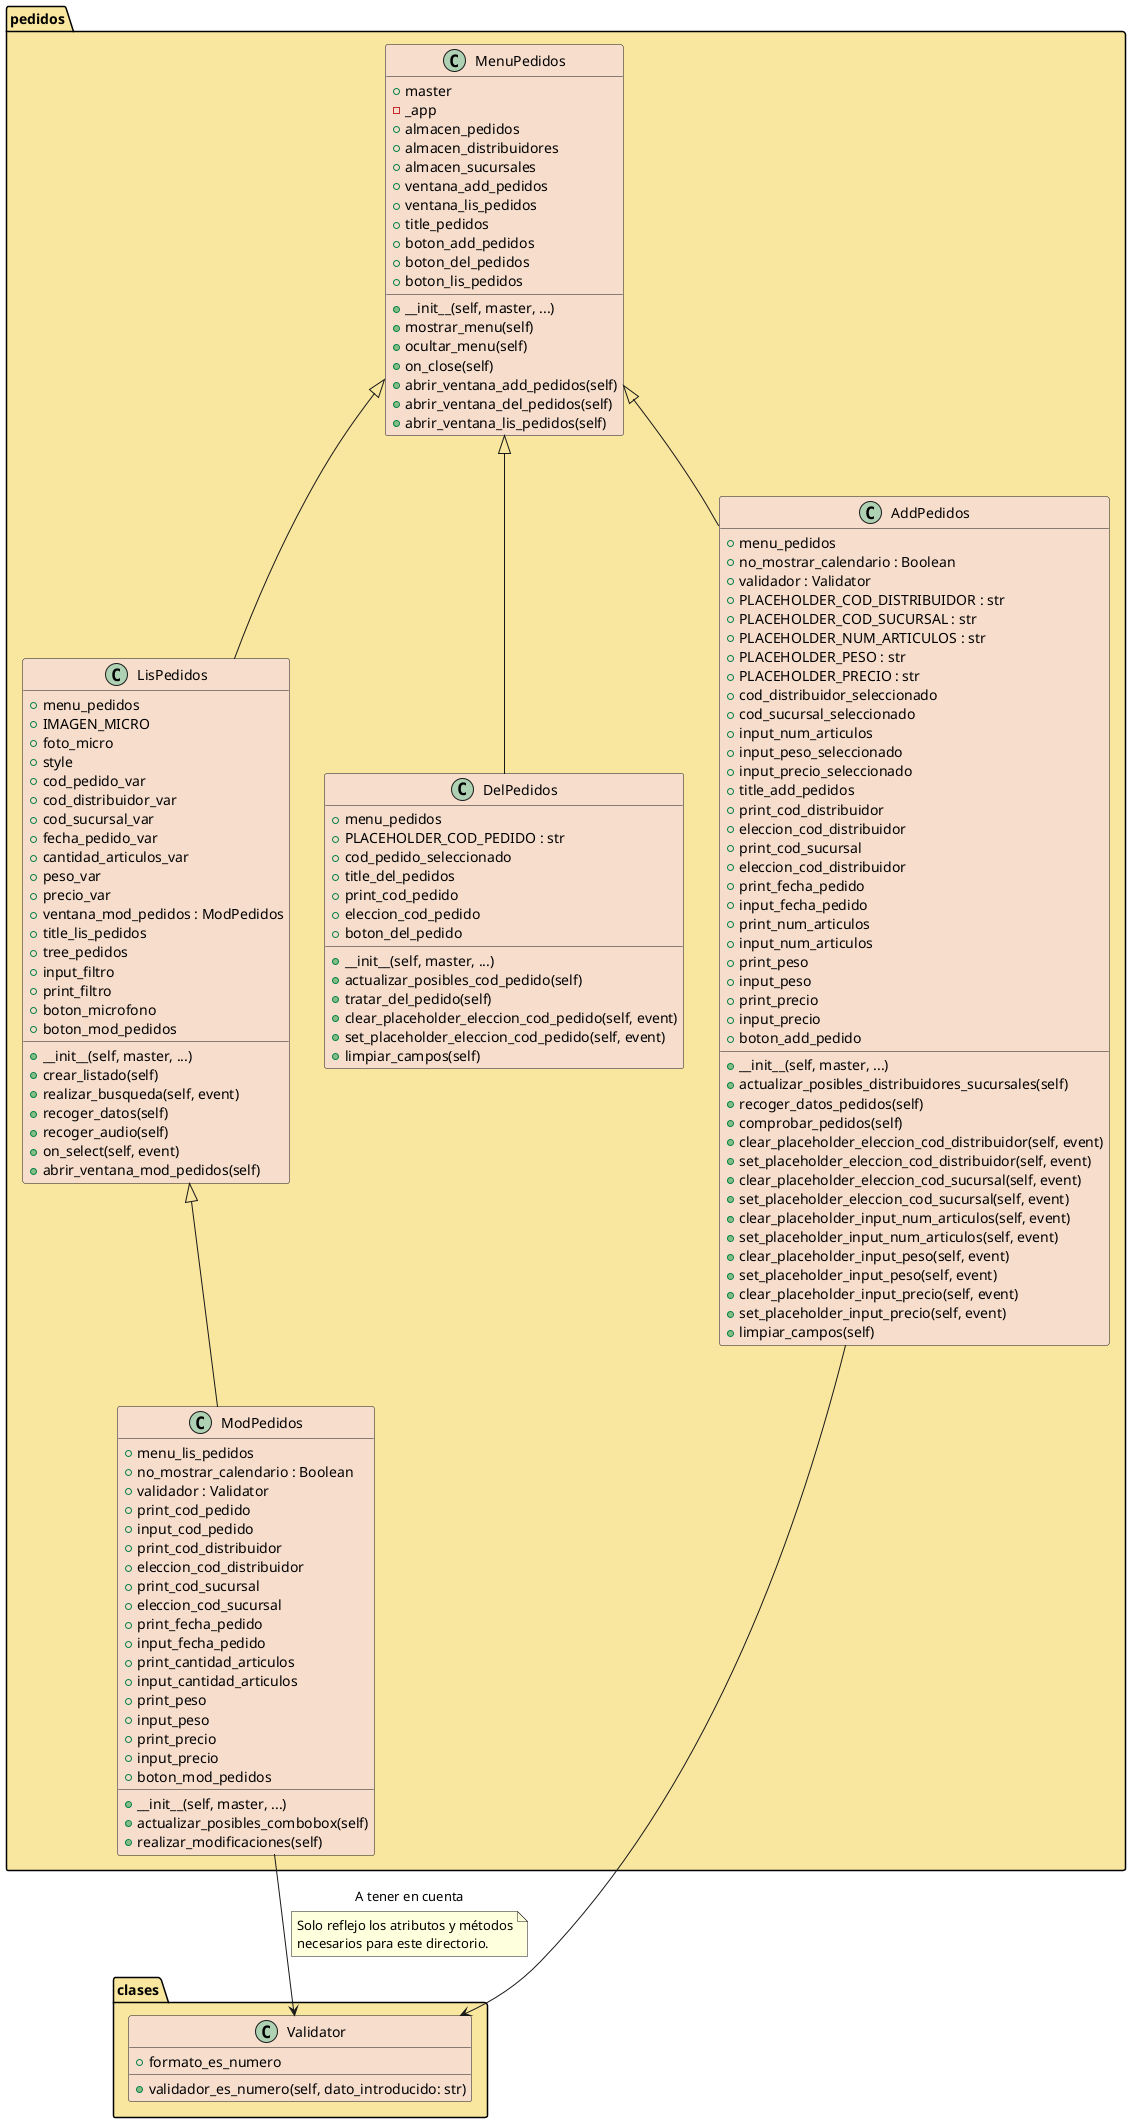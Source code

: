 @startuml pedidos

package pedidos <<Folder>> #F9E79F {
    MenuPedidos <|-- AddPedidos
    MenuPedidos <|-- DelPedidos
    MenuPedidos <|-- LisPedidos
    LisPedidos <|-- ModPedidos

    together {
  class AddPedidos
  class DelPedidos
  class LisPedidos
}
    
    class MenuPedidos #F6DDCC{
        + master
        - _app
        + almacen_pedidos
        + almacen_distribuidores
        + almacen_sucursales
        + ventana_add_pedidos
        + ventana_lis_pedidos
        + title_pedidos
        + boton_add_pedidos
        + boton_del_pedidos
        + boton_lis_pedidos
        + __init__(self, master, ...)
        + mostrar_menu(self)
        + ocultar_menu(self)
        + on_close(self)
        + abrir_ventana_add_pedidos(self)
        + abrir_ventana_del_pedidos(self)
        + abrir_ventana_lis_pedidos(self)
}
    class AddPedidos #F6DDCC{
        + menu_pedidos
        + no_mostrar_calendario : Boolean
        + validador : Validator
        + PLACEHOLDER_COD_DISTRIBUIDOR : str
        + PLACEHOLDER_COD_SUCURSAL : str
        + PLACEHOLDER_NUM_ARTICULOS : str
        + PLACEHOLDER_PESO : str
        + PLACEHOLDER_PRECIO : str
        + cod_distribuidor_seleccionado
        + cod_sucursal_seleccionado
        + input_num_articulos
        + input_peso_seleccionado
        + input_precio_seleccionado
        + title_add_pedidos
        + print_cod_distribuidor
        + eleccion_cod_distribuidor
        + print_cod_sucursal
        + eleccion_cod_distribuidor
        + print_fecha_pedido
        + input_fecha_pedido
        + print_num_articulos
        + input_num_articulos
        + print_peso
        + input_peso
        + print_precio
        + input_precio
        + boton_add_pedido
        + __init__(self, master, ...)
        + actualizar_posibles_distribuidores_sucursales(self)
        + recoger_datos_pedidos(self)
        + comprobar_pedidos(self)
        + clear_placeholder_eleccion_cod_distribuidor(self, event)
        + set_placeholder_eleccion_cod_distribuidor(self, event)
        + clear_placeholder_eleccion_cod_sucursal(self, event)
        + set_placeholder_eleccion_cod_sucursal(self, event)
        + clear_placeholder_input_num_articulos(self, event)
        + set_placeholder_input_num_articulos(self, event)
        + clear_placeholder_input_peso(self, event)
        + set_placeholder_input_peso(self, event)
        + clear_placeholder_input_precio(self, event)
        + set_placeholder_input_precio(self, event)
        + limpiar_campos(self)     
}
    class DelPedidos #F6DDCC{
        + menu_pedidos
        + PLACEHOLDER_COD_PEDIDO : str
        + cod_pedido_seleccionado
        + title_del_pedidos
        + print_cod_pedido
        + eleccion_cod_pedido
        + boton_del_pedido
        + __init__(self, master, ...)
        + actualizar_posibles_cod_pedido(self)
        + tratar_del_pedido(self)
        + clear_placeholder_eleccion_cod_pedido(self, event)
        + set_placeholder_eleccion_cod_pedido(self, event)
        + limpiar_campos(self)
}
    class LisPedidos #F6DDCC{
        + menu_pedidos
        + IMAGEN_MICRO
        + foto_micro
        + style
        + cod_pedido_var
        + cod_distribuidor_var
        + cod_sucursal_var
        + fecha_pedido_var
        + cantidad_articulos_var
        + peso_var
        + precio_var
        + ventana_mod_pedidos : ModPedidos
        + title_lis_pedidos
        + tree_pedidos
        + input_filtro
        + print_filtro
        + boton_microfono
        + boton_mod_pedidos
        + __init__(self, master, ...)
        + crear_listado(self)
        + realizar_busqueda(self, event)
        + recoger_datos(self)
        + recoger_audio(self)
        + on_select(self, event)
        + abrir_ventana_mod_pedidos(self)
}
    class ModPedidos #F6DDCC{
        + menu_lis_pedidos
        + no_mostrar_calendario : Boolean
        + validador : Validator
        + print_cod_pedido
        + input_cod_pedido
        + print_cod_distribuidor
        + eleccion_cod_distribuidor
        + print_cod_sucursal
        + eleccion_cod_sucursal
        + print_fecha_pedido
        + input_fecha_pedido
        + print_cantidad_articulos
        + input_cantidad_articulos
        + print_peso
        + input_peso
        + print_precio
        + input_precio
        + boton_mod_pedidos
        + __init__(self, master, ...)
        + actualizar_posibles_combobox(self)
        + realizar_modificaciones(self)
}
}

package clases <<Folder>> #F9E79F{
    ModPedidos --> Validator : A tener en cuenta
    note on link : Solo reflejo los atributos y métodos\nnecesarios para este directorio.
    AddPedidos --> Validator 
    
    class Validator #F6DDCC{ 
        + formato_es_numero
        + validador_es_numero(self, dato_introducido: str)
}
}
@enduml

